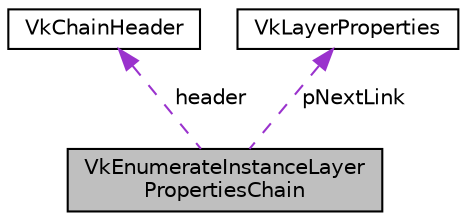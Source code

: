 digraph "VkEnumerateInstanceLayerPropertiesChain"
{
 // LATEX_PDF_SIZE
  edge [fontname="Helvetica",fontsize="10",labelfontname="Helvetica",labelfontsize="10"];
  node [fontname="Helvetica",fontsize="10",shape=record];
  Node1 [label="VkEnumerateInstanceLayer\lPropertiesChain",height=0.2,width=0.4,color="black", fillcolor="grey75", style="filled", fontcolor="black",tooltip=" "];
  Node2 -> Node1 [dir="back",color="darkorchid3",fontsize="10",style="dashed",label=" header" ,fontname="Helvetica"];
  Node2 [label="VkChainHeader",height=0.2,width=0.4,color="black", fillcolor="white", style="filled",URL="$df/d19/structVkChainHeader.html",tooltip=" "];
  Node3 -> Node1 [dir="back",color="darkorchid3",fontsize="10",style="dashed",label=" pNextLink" ,fontname="Helvetica"];
  Node3 [label="VkLayerProperties",height=0.2,width=0.4,color="black", fillcolor="white", style="filled",URL="$dd/d07/structVkLayerProperties.html",tooltip=" "];
}
